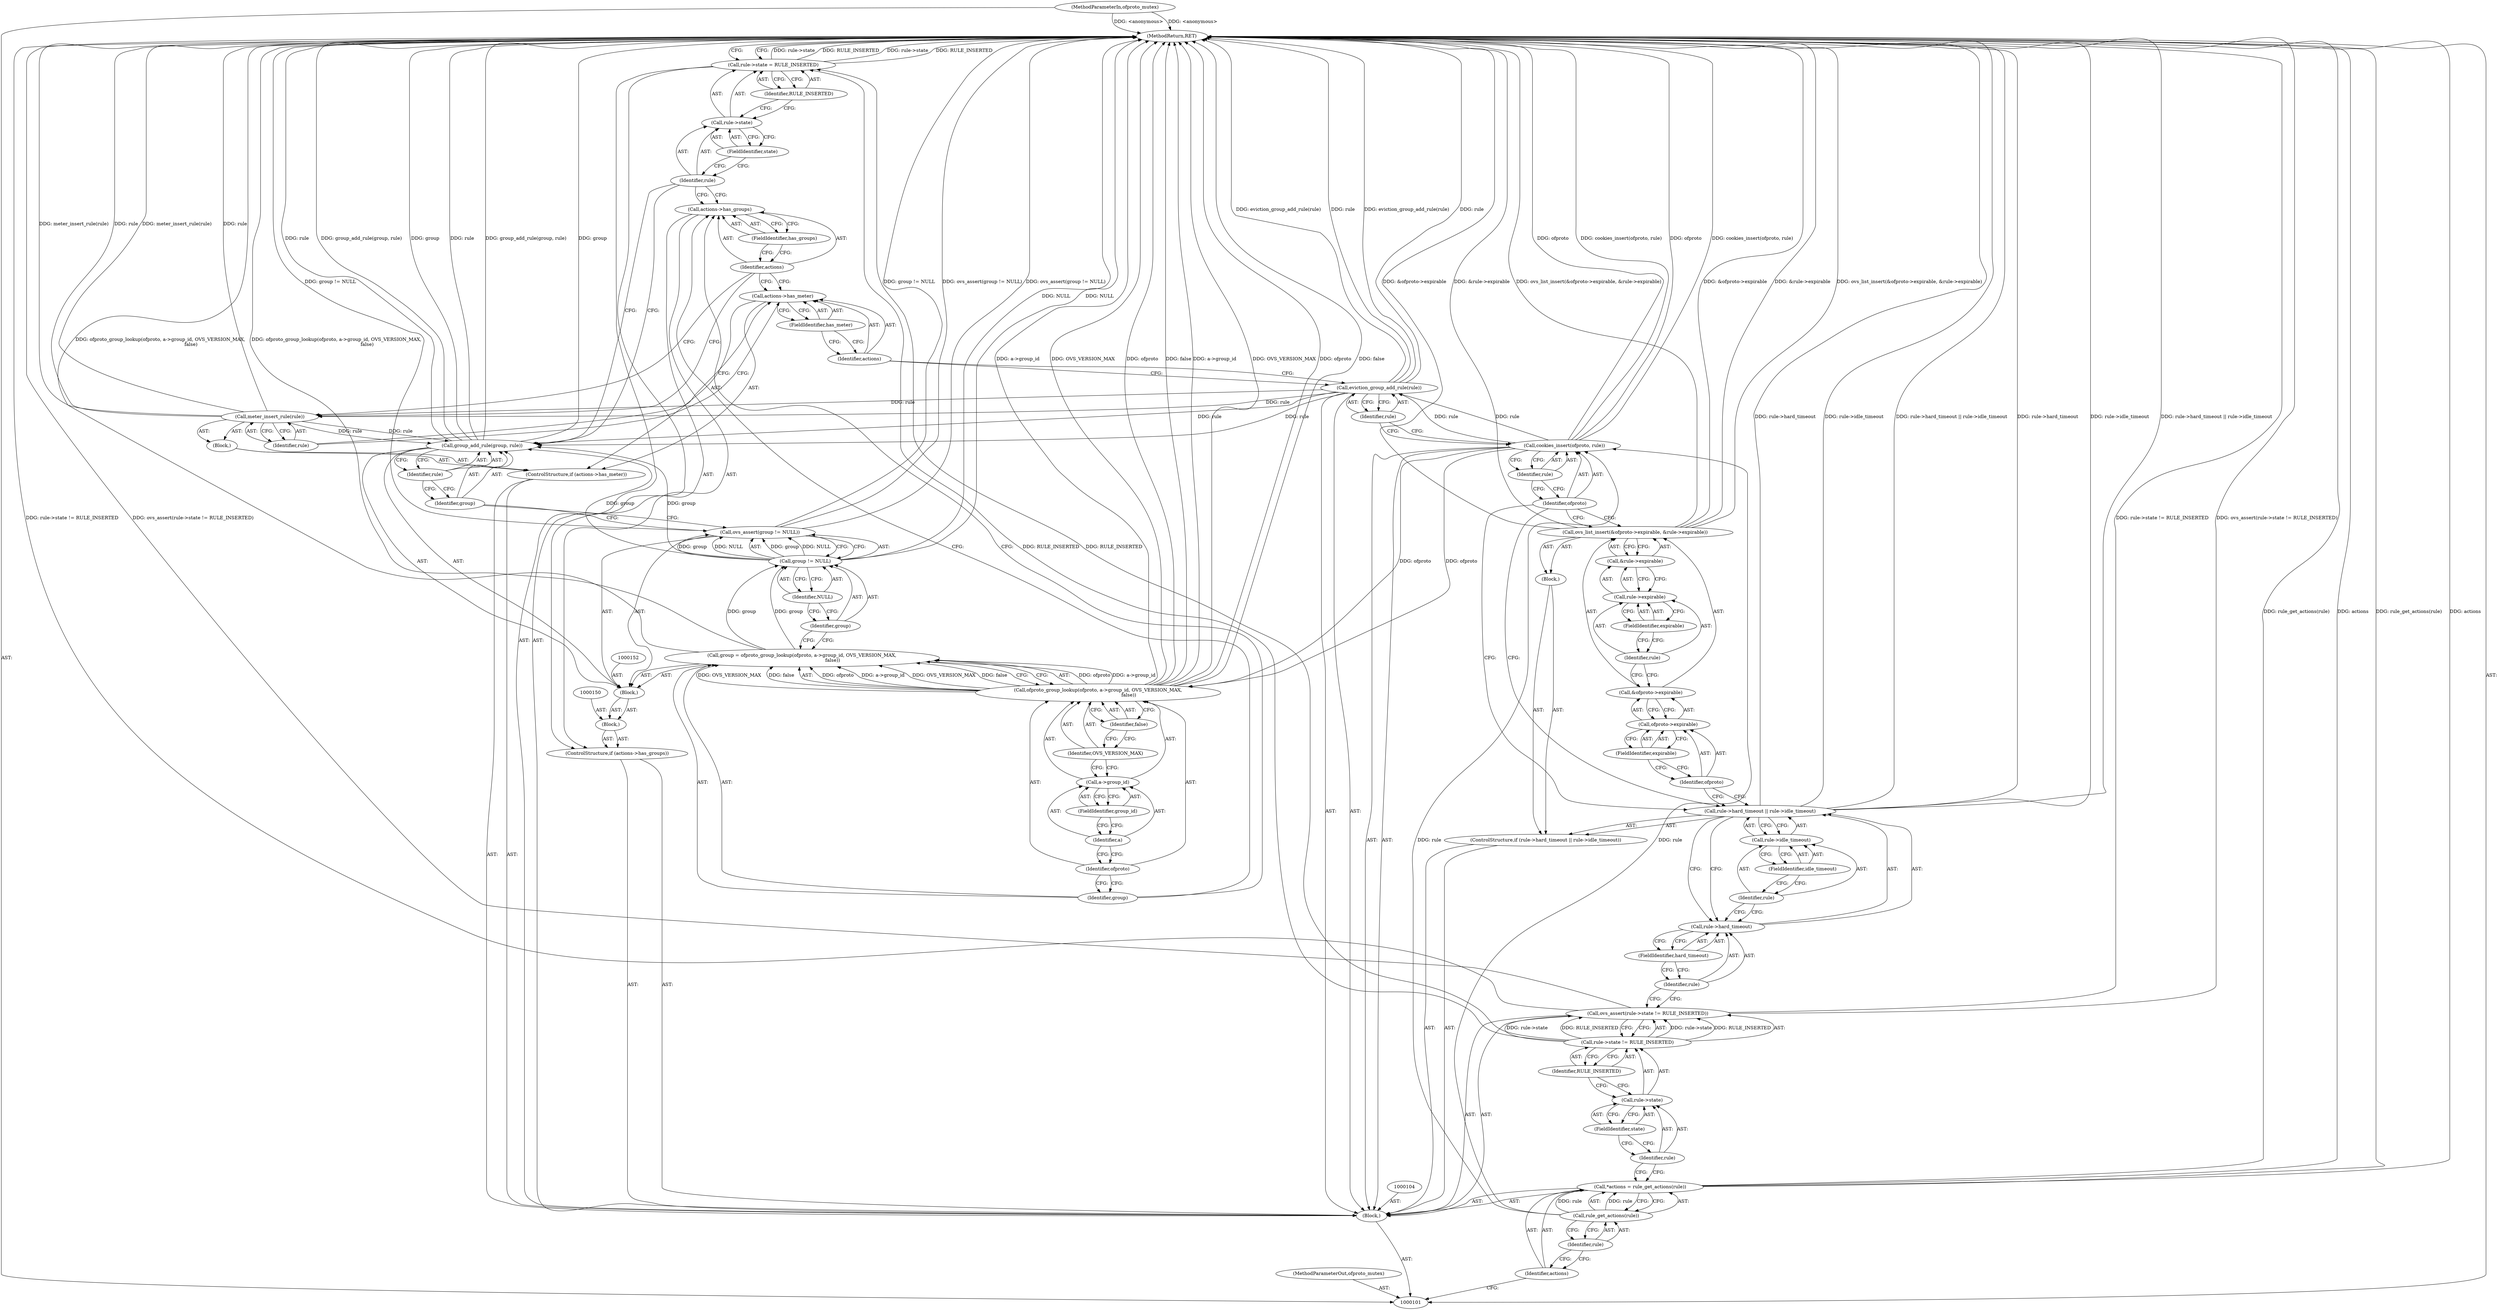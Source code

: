 digraph "0_ovs_0befd1f3745055c32940f5faf9559be6a14395e6" {
"1000102" [label="(MethodParameterIn,ofproto_mutex)"];
"1000245" [label="(MethodParameterOut,ofproto_mutex)"];
"1000174" [label="(MethodReturn,RET)"];
"1000134" [label="(Identifier,ofproto)"];
"1000135" [label="(Identifier,rule)"];
"1000133" [label="(Call,cookies_insert(ofproto, rule))"];
"1000137" [label="(Identifier,rule)"];
"1000136" [label="(Call,eviction_group_add_rule(rule))"];
"1000141" [label="(FieldIdentifier,has_meter)"];
"1000142" [label="(Block,)"];
"1000138" [label="(ControlStructure,if (actions->has_meter))"];
"1000139" [label="(Call,actions->has_meter)"];
"1000140" [label="(Identifier,actions)"];
"1000144" [label="(Identifier,rule)"];
"1000143" [label="(Call,meter_insert_rule(rule))"];
"1000148" [label="(FieldIdentifier,has_groups)"];
"1000145" [label="(ControlStructure,if (actions->has_groups))"];
"1000146" [label="(Call,actions->has_groups)"];
"1000147" [label="(Identifier,actions)"];
"1000149" [label="(Block,)"];
"1000103" [label="(Block,)"];
"1000151" [label="(Block,)"];
"1000153" [label="(Call,group = ofproto_group_lookup(ofproto, a->group_id, OVS_VERSION_MAX,\n                                         false))"];
"1000154" [label="(Identifier,group)"];
"1000155" [label="(Call,ofproto_group_lookup(ofproto, a->group_id, OVS_VERSION_MAX,\n                                         false))"];
"1000156" [label="(Identifier,ofproto)"];
"1000157" [label="(Call,a->group_id)"];
"1000158" [label="(Identifier,a)"];
"1000159" [label="(FieldIdentifier,group_id)"];
"1000160" [label="(Identifier,OVS_VERSION_MAX)"];
"1000161" [label="(Identifier,false)"];
"1000162" [label="(Call,ovs_assert(group != NULL))"];
"1000163" [label="(Call,group != NULL)"];
"1000164" [label="(Identifier,group)"];
"1000165" [label="(Identifier,NULL)"];
"1000166" [label="(Call,group_add_rule(group, rule))"];
"1000167" [label="(Identifier,group)"];
"1000168" [label="(Identifier,rule)"];
"1000172" [label="(FieldIdentifier,state)"];
"1000173" [label="(Identifier,RULE_INSERTED)"];
"1000169" [label="(Call,rule->state = RULE_INSERTED)"];
"1000170" [label="(Call,rule->state)"];
"1000171" [label="(Identifier,rule)"];
"1000105" [label="(Call,*actions = rule_get_actions(rule))"];
"1000106" [label="(Identifier,actions)"];
"1000107" [label="(Call,rule_get_actions(rule))"];
"1000108" [label="(Identifier,rule)"];
"1000110" [label="(Call,rule->state != RULE_INSERTED)"];
"1000111" [label="(Call,rule->state)"];
"1000112" [label="(Identifier,rule)"];
"1000113" [label="(FieldIdentifier,state)"];
"1000114" [label="(Identifier,RULE_INSERTED)"];
"1000109" [label="(Call,ovs_assert(rule->state != RULE_INSERTED))"];
"1000119" [label="(FieldIdentifier,hard_timeout)"];
"1000120" [label="(Call,rule->idle_timeout)"];
"1000121" [label="(Identifier,rule)"];
"1000122" [label="(FieldIdentifier,idle_timeout)"];
"1000115" [label="(ControlStructure,if (rule->hard_timeout || rule->idle_timeout))"];
"1000123" [label="(Block,)"];
"1000116" [label="(Call,rule->hard_timeout || rule->idle_timeout)"];
"1000117" [label="(Call,rule->hard_timeout)"];
"1000118" [label="(Identifier,rule)"];
"1000125" [label="(Call,&ofproto->expirable)"];
"1000126" [label="(Call,ofproto->expirable)"];
"1000127" [label="(Identifier,ofproto)"];
"1000128" [label="(FieldIdentifier,expirable)"];
"1000129" [label="(Call,&rule->expirable)"];
"1000130" [label="(Call,rule->expirable)"];
"1000131" [label="(Identifier,rule)"];
"1000132" [label="(FieldIdentifier,expirable)"];
"1000124" [label="(Call,ovs_list_insert(&ofproto->expirable, &rule->expirable))"];
"1000102" -> "1000101"  [label="AST: "];
"1000102" -> "1000174"  [label="DDG: <anonymous>"];
"1000245" -> "1000101"  [label="AST: "];
"1000174" -> "1000101"  [label="AST: "];
"1000174" -> "1000169"  [label="CFG: "];
"1000116" -> "1000174"  [label="DDG: rule->hard_timeout"];
"1000116" -> "1000174"  [label="DDG: rule->idle_timeout"];
"1000116" -> "1000174"  [label="DDG: rule->hard_timeout || rule->idle_timeout"];
"1000166" -> "1000174"  [label="DDG: rule"];
"1000166" -> "1000174"  [label="DDG: group_add_rule(group, rule)"];
"1000166" -> "1000174"  [label="DDG: group"];
"1000124" -> "1000174"  [label="DDG: &ofproto->expirable"];
"1000124" -> "1000174"  [label="DDG: &rule->expirable"];
"1000124" -> "1000174"  [label="DDG: ovs_list_insert(&ofproto->expirable, &rule->expirable)"];
"1000105" -> "1000174"  [label="DDG: rule_get_actions(rule)"];
"1000105" -> "1000174"  [label="DDG: actions"];
"1000155" -> "1000174"  [label="DDG: a->group_id"];
"1000155" -> "1000174"  [label="DDG: OVS_VERSION_MAX"];
"1000155" -> "1000174"  [label="DDG: ofproto"];
"1000155" -> "1000174"  [label="DDG: false"];
"1000169" -> "1000174"  [label="DDG: rule->state"];
"1000169" -> "1000174"  [label="DDG: RULE_INSERTED"];
"1000153" -> "1000174"  [label="DDG: ofproto_group_lookup(ofproto, a->group_id, OVS_VERSION_MAX,\n                                         false)"];
"1000143" -> "1000174"  [label="DDG: rule"];
"1000143" -> "1000174"  [label="DDG: meter_insert_rule(rule)"];
"1000133" -> "1000174"  [label="DDG: ofproto"];
"1000133" -> "1000174"  [label="DDG: cookies_insert(ofproto, rule)"];
"1000102" -> "1000174"  [label="DDG: <anonymous>"];
"1000109" -> "1000174"  [label="DDG: rule->state != RULE_INSERTED"];
"1000109" -> "1000174"  [label="DDG: ovs_assert(rule->state != RULE_INSERTED)"];
"1000136" -> "1000174"  [label="DDG: eviction_group_add_rule(rule)"];
"1000136" -> "1000174"  [label="DDG: rule"];
"1000162" -> "1000174"  [label="DDG: group != NULL"];
"1000162" -> "1000174"  [label="DDG: ovs_assert(group != NULL)"];
"1000163" -> "1000174"  [label="DDG: NULL"];
"1000134" -> "1000133"  [label="AST: "];
"1000134" -> "1000124"  [label="CFG: "];
"1000134" -> "1000116"  [label="CFG: "];
"1000135" -> "1000134"  [label="CFG: "];
"1000135" -> "1000133"  [label="AST: "];
"1000135" -> "1000134"  [label="CFG: "];
"1000133" -> "1000135"  [label="CFG: "];
"1000133" -> "1000103"  [label="AST: "];
"1000133" -> "1000135"  [label="CFG: "];
"1000134" -> "1000133"  [label="AST: "];
"1000135" -> "1000133"  [label="AST: "];
"1000137" -> "1000133"  [label="CFG: "];
"1000133" -> "1000174"  [label="DDG: ofproto"];
"1000133" -> "1000174"  [label="DDG: cookies_insert(ofproto, rule)"];
"1000107" -> "1000133"  [label="DDG: rule"];
"1000133" -> "1000136"  [label="DDG: rule"];
"1000133" -> "1000155"  [label="DDG: ofproto"];
"1000137" -> "1000136"  [label="AST: "];
"1000137" -> "1000133"  [label="CFG: "];
"1000136" -> "1000137"  [label="CFG: "];
"1000136" -> "1000103"  [label="AST: "];
"1000136" -> "1000137"  [label="CFG: "];
"1000137" -> "1000136"  [label="AST: "];
"1000140" -> "1000136"  [label="CFG: "];
"1000136" -> "1000174"  [label="DDG: eviction_group_add_rule(rule)"];
"1000136" -> "1000174"  [label="DDG: rule"];
"1000133" -> "1000136"  [label="DDG: rule"];
"1000136" -> "1000143"  [label="DDG: rule"];
"1000136" -> "1000166"  [label="DDG: rule"];
"1000141" -> "1000139"  [label="AST: "];
"1000141" -> "1000140"  [label="CFG: "];
"1000139" -> "1000141"  [label="CFG: "];
"1000142" -> "1000138"  [label="AST: "];
"1000143" -> "1000142"  [label="AST: "];
"1000138" -> "1000103"  [label="AST: "];
"1000139" -> "1000138"  [label="AST: "];
"1000142" -> "1000138"  [label="AST: "];
"1000139" -> "1000138"  [label="AST: "];
"1000139" -> "1000141"  [label="CFG: "];
"1000140" -> "1000139"  [label="AST: "];
"1000141" -> "1000139"  [label="AST: "];
"1000144" -> "1000139"  [label="CFG: "];
"1000147" -> "1000139"  [label="CFG: "];
"1000140" -> "1000139"  [label="AST: "];
"1000140" -> "1000136"  [label="CFG: "];
"1000141" -> "1000140"  [label="CFG: "];
"1000144" -> "1000143"  [label="AST: "];
"1000144" -> "1000139"  [label="CFG: "];
"1000143" -> "1000144"  [label="CFG: "];
"1000143" -> "1000142"  [label="AST: "];
"1000143" -> "1000144"  [label="CFG: "];
"1000144" -> "1000143"  [label="AST: "];
"1000147" -> "1000143"  [label="CFG: "];
"1000143" -> "1000174"  [label="DDG: rule"];
"1000143" -> "1000174"  [label="DDG: meter_insert_rule(rule)"];
"1000136" -> "1000143"  [label="DDG: rule"];
"1000143" -> "1000166"  [label="DDG: rule"];
"1000148" -> "1000146"  [label="AST: "];
"1000148" -> "1000147"  [label="CFG: "];
"1000146" -> "1000148"  [label="CFG: "];
"1000145" -> "1000103"  [label="AST: "];
"1000146" -> "1000145"  [label="AST: "];
"1000149" -> "1000145"  [label="AST: "];
"1000146" -> "1000145"  [label="AST: "];
"1000146" -> "1000148"  [label="CFG: "];
"1000147" -> "1000146"  [label="AST: "];
"1000148" -> "1000146"  [label="AST: "];
"1000154" -> "1000146"  [label="CFG: "];
"1000171" -> "1000146"  [label="CFG: "];
"1000147" -> "1000146"  [label="AST: "];
"1000147" -> "1000143"  [label="CFG: "];
"1000147" -> "1000139"  [label="CFG: "];
"1000148" -> "1000147"  [label="CFG: "];
"1000149" -> "1000145"  [label="AST: "];
"1000150" -> "1000149"  [label="AST: "];
"1000151" -> "1000149"  [label="AST: "];
"1000103" -> "1000101"  [label="AST: "];
"1000104" -> "1000103"  [label="AST: "];
"1000105" -> "1000103"  [label="AST: "];
"1000109" -> "1000103"  [label="AST: "];
"1000115" -> "1000103"  [label="AST: "];
"1000133" -> "1000103"  [label="AST: "];
"1000136" -> "1000103"  [label="AST: "];
"1000138" -> "1000103"  [label="AST: "];
"1000145" -> "1000103"  [label="AST: "];
"1000169" -> "1000103"  [label="AST: "];
"1000151" -> "1000149"  [label="AST: "];
"1000152" -> "1000151"  [label="AST: "];
"1000153" -> "1000151"  [label="AST: "];
"1000162" -> "1000151"  [label="AST: "];
"1000166" -> "1000151"  [label="AST: "];
"1000153" -> "1000151"  [label="AST: "];
"1000153" -> "1000155"  [label="CFG: "];
"1000154" -> "1000153"  [label="AST: "];
"1000155" -> "1000153"  [label="AST: "];
"1000164" -> "1000153"  [label="CFG: "];
"1000153" -> "1000174"  [label="DDG: ofproto_group_lookup(ofproto, a->group_id, OVS_VERSION_MAX,\n                                         false)"];
"1000155" -> "1000153"  [label="DDG: ofproto"];
"1000155" -> "1000153"  [label="DDG: a->group_id"];
"1000155" -> "1000153"  [label="DDG: OVS_VERSION_MAX"];
"1000155" -> "1000153"  [label="DDG: false"];
"1000153" -> "1000163"  [label="DDG: group"];
"1000154" -> "1000153"  [label="AST: "];
"1000154" -> "1000146"  [label="CFG: "];
"1000156" -> "1000154"  [label="CFG: "];
"1000155" -> "1000153"  [label="AST: "];
"1000155" -> "1000161"  [label="CFG: "];
"1000156" -> "1000155"  [label="AST: "];
"1000157" -> "1000155"  [label="AST: "];
"1000160" -> "1000155"  [label="AST: "];
"1000161" -> "1000155"  [label="AST: "];
"1000153" -> "1000155"  [label="CFG: "];
"1000155" -> "1000174"  [label="DDG: a->group_id"];
"1000155" -> "1000174"  [label="DDG: OVS_VERSION_MAX"];
"1000155" -> "1000174"  [label="DDG: ofproto"];
"1000155" -> "1000174"  [label="DDG: false"];
"1000155" -> "1000153"  [label="DDG: ofproto"];
"1000155" -> "1000153"  [label="DDG: a->group_id"];
"1000155" -> "1000153"  [label="DDG: OVS_VERSION_MAX"];
"1000155" -> "1000153"  [label="DDG: false"];
"1000133" -> "1000155"  [label="DDG: ofproto"];
"1000156" -> "1000155"  [label="AST: "];
"1000156" -> "1000154"  [label="CFG: "];
"1000158" -> "1000156"  [label="CFG: "];
"1000157" -> "1000155"  [label="AST: "];
"1000157" -> "1000159"  [label="CFG: "];
"1000158" -> "1000157"  [label="AST: "];
"1000159" -> "1000157"  [label="AST: "];
"1000160" -> "1000157"  [label="CFG: "];
"1000158" -> "1000157"  [label="AST: "];
"1000158" -> "1000156"  [label="CFG: "];
"1000159" -> "1000158"  [label="CFG: "];
"1000159" -> "1000157"  [label="AST: "];
"1000159" -> "1000158"  [label="CFG: "];
"1000157" -> "1000159"  [label="CFG: "];
"1000160" -> "1000155"  [label="AST: "];
"1000160" -> "1000157"  [label="CFG: "];
"1000161" -> "1000160"  [label="CFG: "];
"1000161" -> "1000155"  [label="AST: "];
"1000161" -> "1000160"  [label="CFG: "];
"1000155" -> "1000161"  [label="CFG: "];
"1000162" -> "1000151"  [label="AST: "];
"1000162" -> "1000163"  [label="CFG: "];
"1000163" -> "1000162"  [label="AST: "];
"1000167" -> "1000162"  [label="CFG: "];
"1000162" -> "1000174"  [label="DDG: group != NULL"];
"1000162" -> "1000174"  [label="DDG: ovs_assert(group != NULL)"];
"1000163" -> "1000162"  [label="DDG: group"];
"1000163" -> "1000162"  [label="DDG: NULL"];
"1000163" -> "1000162"  [label="AST: "];
"1000163" -> "1000165"  [label="CFG: "];
"1000164" -> "1000163"  [label="AST: "];
"1000165" -> "1000163"  [label="AST: "];
"1000162" -> "1000163"  [label="CFG: "];
"1000163" -> "1000174"  [label="DDG: NULL"];
"1000163" -> "1000162"  [label="DDG: group"];
"1000163" -> "1000162"  [label="DDG: NULL"];
"1000153" -> "1000163"  [label="DDG: group"];
"1000163" -> "1000166"  [label="DDG: group"];
"1000164" -> "1000163"  [label="AST: "];
"1000164" -> "1000153"  [label="CFG: "];
"1000165" -> "1000164"  [label="CFG: "];
"1000165" -> "1000163"  [label="AST: "];
"1000165" -> "1000164"  [label="CFG: "];
"1000163" -> "1000165"  [label="CFG: "];
"1000166" -> "1000151"  [label="AST: "];
"1000166" -> "1000168"  [label="CFG: "];
"1000167" -> "1000166"  [label="AST: "];
"1000168" -> "1000166"  [label="AST: "];
"1000171" -> "1000166"  [label="CFG: "];
"1000166" -> "1000174"  [label="DDG: rule"];
"1000166" -> "1000174"  [label="DDG: group_add_rule(group, rule)"];
"1000166" -> "1000174"  [label="DDG: group"];
"1000163" -> "1000166"  [label="DDG: group"];
"1000143" -> "1000166"  [label="DDG: rule"];
"1000136" -> "1000166"  [label="DDG: rule"];
"1000167" -> "1000166"  [label="AST: "];
"1000167" -> "1000162"  [label="CFG: "];
"1000168" -> "1000167"  [label="CFG: "];
"1000168" -> "1000166"  [label="AST: "];
"1000168" -> "1000167"  [label="CFG: "];
"1000166" -> "1000168"  [label="CFG: "];
"1000172" -> "1000170"  [label="AST: "];
"1000172" -> "1000171"  [label="CFG: "];
"1000170" -> "1000172"  [label="CFG: "];
"1000173" -> "1000169"  [label="AST: "];
"1000173" -> "1000170"  [label="CFG: "];
"1000169" -> "1000173"  [label="CFG: "];
"1000169" -> "1000103"  [label="AST: "];
"1000169" -> "1000173"  [label="CFG: "];
"1000170" -> "1000169"  [label="AST: "];
"1000173" -> "1000169"  [label="AST: "];
"1000174" -> "1000169"  [label="CFG: "];
"1000169" -> "1000174"  [label="DDG: rule->state"];
"1000169" -> "1000174"  [label="DDG: RULE_INSERTED"];
"1000110" -> "1000169"  [label="DDG: RULE_INSERTED"];
"1000170" -> "1000169"  [label="AST: "];
"1000170" -> "1000172"  [label="CFG: "];
"1000171" -> "1000170"  [label="AST: "];
"1000172" -> "1000170"  [label="AST: "];
"1000173" -> "1000170"  [label="CFG: "];
"1000171" -> "1000170"  [label="AST: "];
"1000171" -> "1000166"  [label="CFG: "];
"1000171" -> "1000146"  [label="CFG: "];
"1000172" -> "1000171"  [label="CFG: "];
"1000105" -> "1000103"  [label="AST: "];
"1000105" -> "1000107"  [label="CFG: "];
"1000106" -> "1000105"  [label="AST: "];
"1000107" -> "1000105"  [label="AST: "];
"1000112" -> "1000105"  [label="CFG: "];
"1000105" -> "1000174"  [label="DDG: rule_get_actions(rule)"];
"1000105" -> "1000174"  [label="DDG: actions"];
"1000107" -> "1000105"  [label="DDG: rule"];
"1000106" -> "1000105"  [label="AST: "];
"1000106" -> "1000101"  [label="CFG: "];
"1000108" -> "1000106"  [label="CFG: "];
"1000107" -> "1000105"  [label="AST: "];
"1000107" -> "1000108"  [label="CFG: "];
"1000108" -> "1000107"  [label="AST: "];
"1000105" -> "1000107"  [label="CFG: "];
"1000107" -> "1000105"  [label="DDG: rule"];
"1000107" -> "1000133"  [label="DDG: rule"];
"1000108" -> "1000107"  [label="AST: "];
"1000108" -> "1000106"  [label="CFG: "];
"1000107" -> "1000108"  [label="CFG: "];
"1000110" -> "1000109"  [label="AST: "];
"1000110" -> "1000114"  [label="CFG: "];
"1000111" -> "1000110"  [label="AST: "];
"1000114" -> "1000110"  [label="AST: "];
"1000109" -> "1000110"  [label="CFG: "];
"1000110" -> "1000109"  [label="DDG: rule->state"];
"1000110" -> "1000109"  [label="DDG: RULE_INSERTED"];
"1000110" -> "1000169"  [label="DDG: RULE_INSERTED"];
"1000111" -> "1000110"  [label="AST: "];
"1000111" -> "1000113"  [label="CFG: "];
"1000112" -> "1000111"  [label="AST: "];
"1000113" -> "1000111"  [label="AST: "];
"1000114" -> "1000111"  [label="CFG: "];
"1000112" -> "1000111"  [label="AST: "];
"1000112" -> "1000105"  [label="CFG: "];
"1000113" -> "1000112"  [label="CFG: "];
"1000113" -> "1000111"  [label="AST: "];
"1000113" -> "1000112"  [label="CFG: "];
"1000111" -> "1000113"  [label="CFG: "];
"1000114" -> "1000110"  [label="AST: "];
"1000114" -> "1000111"  [label="CFG: "];
"1000110" -> "1000114"  [label="CFG: "];
"1000109" -> "1000103"  [label="AST: "];
"1000109" -> "1000110"  [label="CFG: "];
"1000110" -> "1000109"  [label="AST: "];
"1000118" -> "1000109"  [label="CFG: "];
"1000109" -> "1000174"  [label="DDG: rule->state != RULE_INSERTED"];
"1000109" -> "1000174"  [label="DDG: ovs_assert(rule->state != RULE_INSERTED)"];
"1000110" -> "1000109"  [label="DDG: rule->state"];
"1000110" -> "1000109"  [label="DDG: RULE_INSERTED"];
"1000119" -> "1000117"  [label="AST: "];
"1000119" -> "1000118"  [label="CFG: "];
"1000117" -> "1000119"  [label="CFG: "];
"1000120" -> "1000116"  [label="AST: "];
"1000120" -> "1000122"  [label="CFG: "];
"1000121" -> "1000120"  [label="AST: "];
"1000122" -> "1000120"  [label="AST: "];
"1000116" -> "1000120"  [label="CFG: "];
"1000121" -> "1000120"  [label="AST: "];
"1000121" -> "1000117"  [label="CFG: "];
"1000122" -> "1000121"  [label="CFG: "];
"1000122" -> "1000120"  [label="AST: "];
"1000122" -> "1000121"  [label="CFG: "];
"1000120" -> "1000122"  [label="CFG: "];
"1000115" -> "1000103"  [label="AST: "];
"1000116" -> "1000115"  [label="AST: "];
"1000123" -> "1000115"  [label="AST: "];
"1000123" -> "1000115"  [label="AST: "];
"1000124" -> "1000123"  [label="AST: "];
"1000116" -> "1000115"  [label="AST: "];
"1000116" -> "1000117"  [label="CFG: "];
"1000116" -> "1000120"  [label="CFG: "];
"1000117" -> "1000116"  [label="AST: "];
"1000120" -> "1000116"  [label="AST: "];
"1000127" -> "1000116"  [label="CFG: "];
"1000134" -> "1000116"  [label="CFG: "];
"1000116" -> "1000174"  [label="DDG: rule->hard_timeout"];
"1000116" -> "1000174"  [label="DDG: rule->idle_timeout"];
"1000116" -> "1000174"  [label="DDG: rule->hard_timeout || rule->idle_timeout"];
"1000117" -> "1000116"  [label="AST: "];
"1000117" -> "1000119"  [label="CFG: "];
"1000118" -> "1000117"  [label="AST: "];
"1000119" -> "1000117"  [label="AST: "];
"1000121" -> "1000117"  [label="CFG: "];
"1000116" -> "1000117"  [label="CFG: "];
"1000118" -> "1000117"  [label="AST: "];
"1000118" -> "1000109"  [label="CFG: "];
"1000119" -> "1000118"  [label="CFG: "];
"1000125" -> "1000124"  [label="AST: "];
"1000125" -> "1000126"  [label="CFG: "];
"1000126" -> "1000125"  [label="AST: "];
"1000131" -> "1000125"  [label="CFG: "];
"1000126" -> "1000125"  [label="AST: "];
"1000126" -> "1000128"  [label="CFG: "];
"1000127" -> "1000126"  [label="AST: "];
"1000128" -> "1000126"  [label="AST: "];
"1000125" -> "1000126"  [label="CFG: "];
"1000127" -> "1000126"  [label="AST: "];
"1000127" -> "1000116"  [label="CFG: "];
"1000128" -> "1000127"  [label="CFG: "];
"1000128" -> "1000126"  [label="AST: "];
"1000128" -> "1000127"  [label="CFG: "];
"1000126" -> "1000128"  [label="CFG: "];
"1000129" -> "1000124"  [label="AST: "];
"1000129" -> "1000130"  [label="CFG: "];
"1000130" -> "1000129"  [label="AST: "];
"1000124" -> "1000129"  [label="CFG: "];
"1000130" -> "1000129"  [label="AST: "];
"1000130" -> "1000132"  [label="CFG: "];
"1000131" -> "1000130"  [label="AST: "];
"1000132" -> "1000130"  [label="AST: "];
"1000129" -> "1000130"  [label="CFG: "];
"1000131" -> "1000130"  [label="AST: "];
"1000131" -> "1000125"  [label="CFG: "];
"1000132" -> "1000131"  [label="CFG: "];
"1000132" -> "1000130"  [label="AST: "];
"1000132" -> "1000131"  [label="CFG: "];
"1000130" -> "1000132"  [label="CFG: "];
"1000124" -> "1000123"  [label="AST: "];
"1000124" -> "1000129"  [label="CFG: "];
"1000125" -> "1000124"  [label="AST: "];
"1000129" -> "1000124"  [label="AST: "];
"1000134" -> "1000124"  [label="CFG: "];
"1000124" -> "1000174"  [label="DDG: &ofproto->expirable"];
"1000124" -> "1000174"  [label="DDG: &rule->expirable"];
"1000124" -> "1000174"  [label="DDG: ovs_list_insert(&ofproto->expirable, &rule->expirable)"];
}
